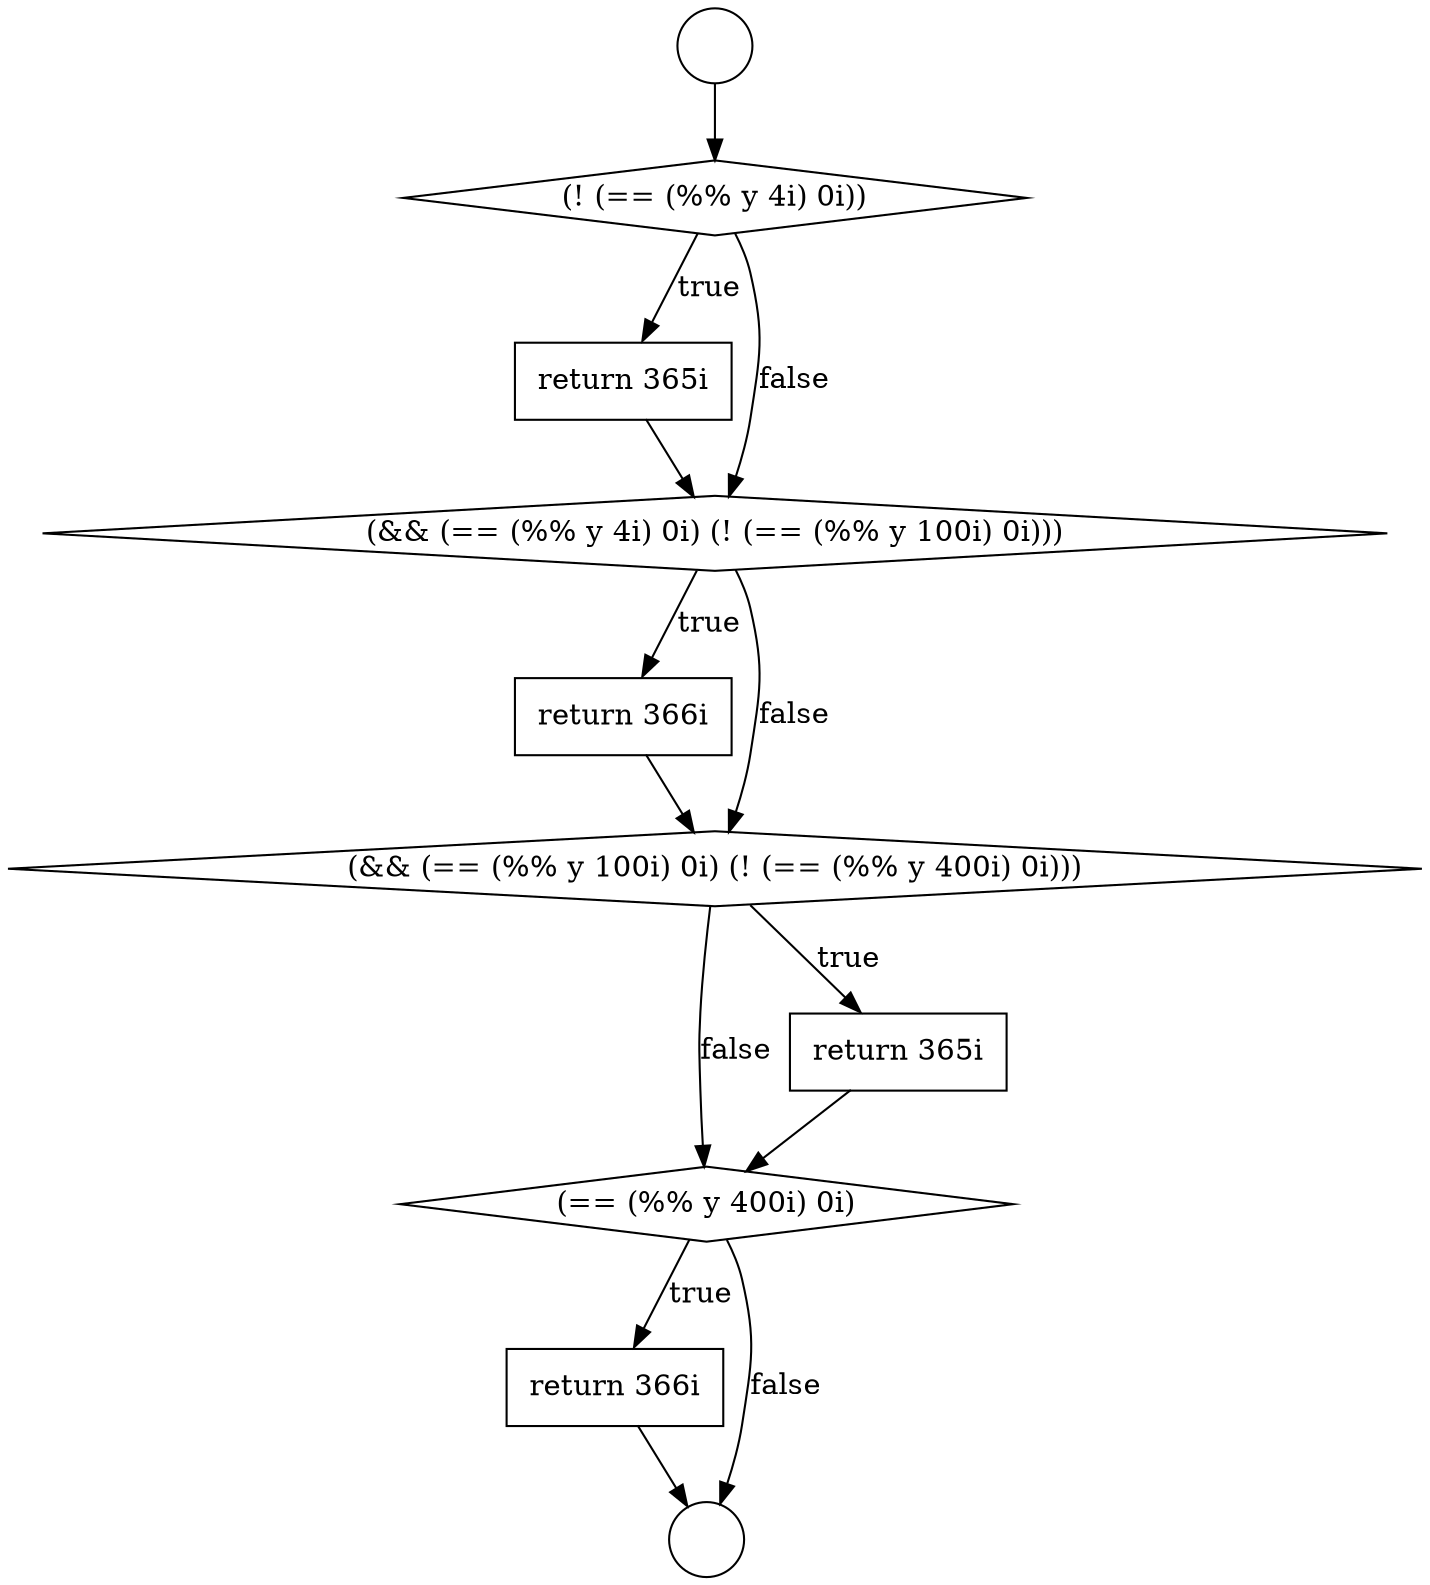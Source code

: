 digraph {
  node20765 [shape=diamond, label=<<font color="black">(! (== (%% y 4i) 0i))</font>> color="black" fillcolor="white" style=filled]
  node20772 [shape=none, margin=0, label=<<font color="black">
    <table border="0" cellborder="1" cellspacing="0" cellpadding="10">
      <tr><td align="left">return 366i</td></tr>
    </table>
  </font>> color="black" fillcolor="white" style=filled]
  node20771 [shape=diamond, label=<<font color="black">(== (%% y 400i) 0i)</font>> color="black" fillcolor="white" style=filled]
  node20766 [shape=none, margin=0, label=<<font color="black">
    <table border="0" cellborder="1" cellspacing="0" cellpadding="10">
      <tr><td align="left">return 365i</td></tr>
    </table>
  </font>> color="black" fillcolor="white" style=filled]
  node20763 [shape=circle label=" " color="black" fillcolor="white" style=filled]
  node20767 [shape=diamond, label=<<font color="black">(&amp;&amp; (== (%% y 4i) 0i) (! (== (%% y 100i) 0i)))</font>> color="black" fillcolor="white" style=filled]
  node20770 [shape=none, margin=0, label=<<font color="black">
    <table border="0" cellborder="1" cellspacing="0" cellpadding="10">
      <tr><td align="left">return 365i</td></tr>
    </table>
  </font>> color="black" fillcolor="white" style=filled]
  node20764 [shape=circle label=" " color="black" fillcolor="white" style=filled]
  node20768 [shape=none, margin=0, label=<<font color="black">
    <table border="0" cellborder="1" cellspacing="0" cellpadding="10">
      <tr><td align="left">return 366i</td></tr>
    </table>
  </font>> color="black" fillcolor="white" style=filled]
  node20769 [shape=diamond, label=<<font color="black">(&amp;&amp; (== (%% y 100i) 0i) (! (== (%% y 400i) 0i)))</font>> color="black" fillcolor="white" style=filled]
  node20765 -> node20766 [label=<<font color="black">true</font>> color="black"]
  node20765 -> node20767 [label=<<font color="black">false</font>> color="black"]
  node20763 -> node20765 [ color="black"]
  node20769 -> node20770 [label=<<font color="black">true</font>> color="black"]
  node20769 -> node20771 [label=<<font color="black">false</font>> color="black"]
  node20772 -> node20764 [ color="black"]
  node20770 -> node20771 [ color="black"]
  node20768 -> node20769 [ color="black"]
  node20767 -> node20768 [label=<<font color="black">true</font>> color="black"]
  node20767 -> node20769 [label=<<font color="black">false</font>> color="black"]
  node20766 -> node20767 [ color="black"]
  node20771 -> node20772 [label=<<font color="black">true</font>> color="black"]
  node20771 -> node20764 [label=<<font color="black">false</font>> color="black"]
}
